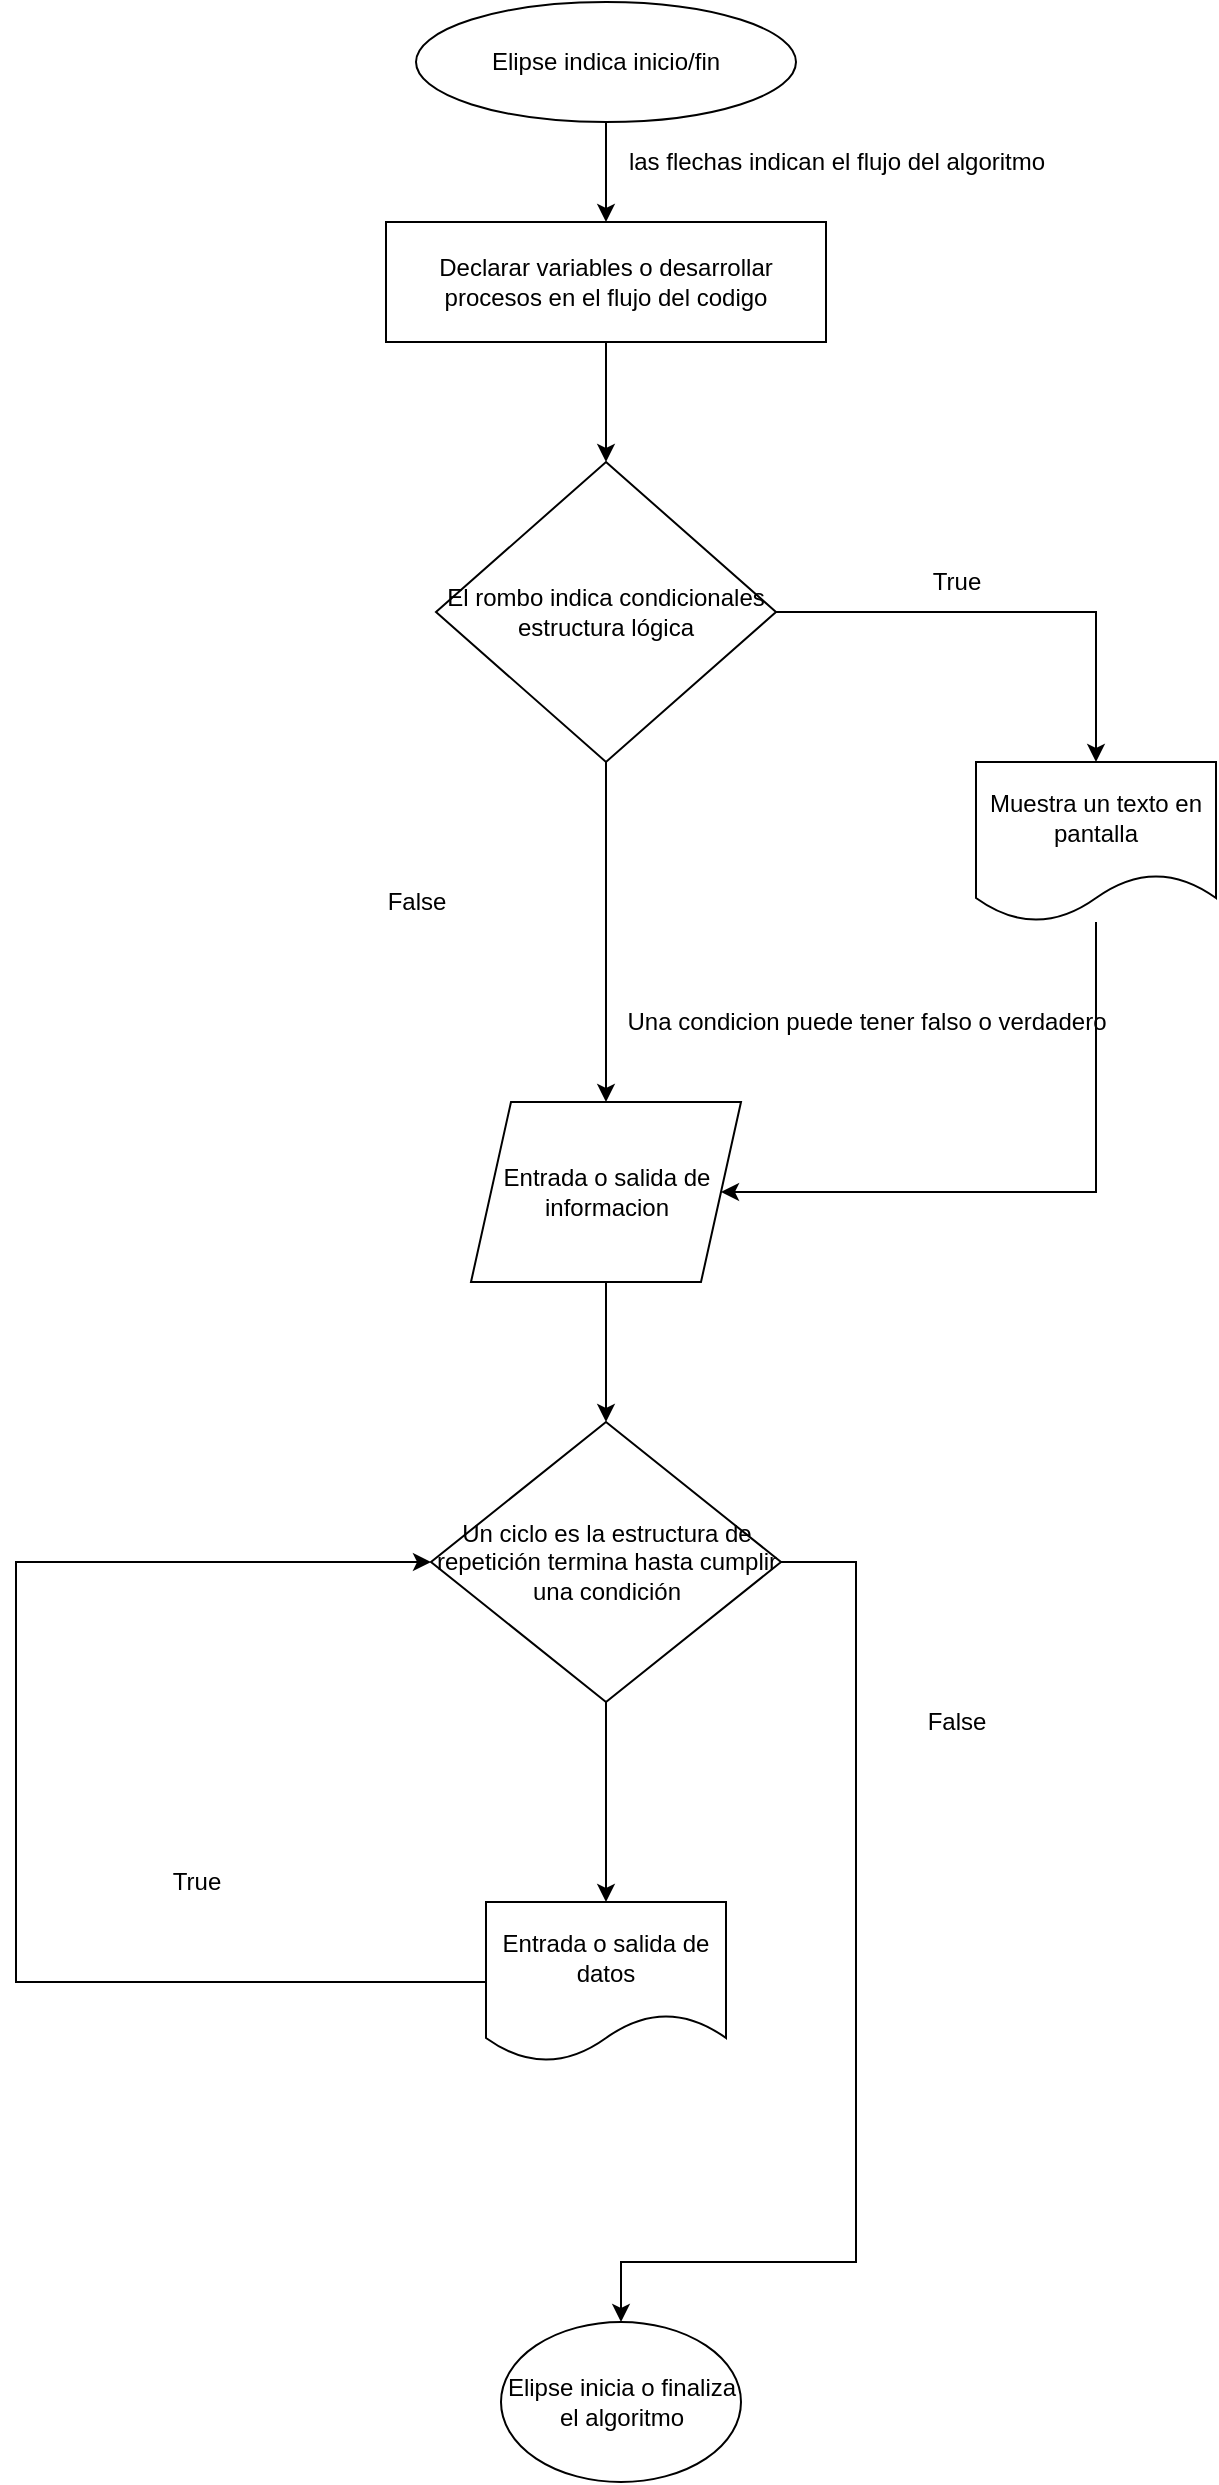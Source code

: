 <mxfile version="16.6.5" type="github">
  <diagram id="YoGDx5lPgGkDC6zVhu_r" name="Page-1">
    <mxGraphModel dx="1038" dy="564" grid="1" gridSize="10" guides="1" tooltips="1" connect="1" arrows="1" fold="1" page="1" pageScale="1" pageWidth="827" pageHeight="1169" math="0" shadow="0">
      <root>
        <mxCell id="0" />
        <mxCell id="1" parent="0" />
        <mxCell id="belqkL5oKVZGwkpgXXdb-6" style="edgeStyle=orthogonalEdgeStyle;rounded=0;orthogonalLoop=1;jettySize=auto;html=1;entryX=0.5;entryY=0;entryDx=0;entryDy=0;" edge="1" parent="1" source="belqkL5oKVZGwkpgXXdb-1" target="belqkL5oKVZGwkpgXXdb-3">
          <mxGeometry relative="1" as="geometry" />
        </mxCell>
        <mxCell id="belqkL5oKVZGwkpgXXdb-1" value="Elipse indica inicio/fin" style="ellipse;whiteSpace=wrap;html=1;" vertex="1" parent="1">
          <mxGeometry x="270" y="60" width="190" height="60" as="geometry" />
        </mxCell>
        <mxCell id="belqkL5oKVZGwkpgXXdb-7" style="edgeStyle=orthogonalEdgeStyle;rounded=0;orthogonalLoop=1;jettySize=auto;html=1;exitX=0.5;exitY=1;exitDx=0;exitDy=0;entryX=0.5;entryY=0;entryDx=0;entryDy=0;" edge="1" parent="1" source="belqkL5oKVZGwkpgXXdb-3" target="belqkL5oKVZGwkpgXXdb-4">
          <mxGeometry relative="1" as="geometry" />
        </mxCell>
        <mxCell id="belqkL5oKVZGwkpgXXdb-3" value="&lt;div&gt;Declarar variables o desarrollar procesos en el flujo del codigo&lt;/div&gt;" style="rounded=0;whiteSpace=wrap;html=1;" vertex="1" parent="1">
          <mxGeometry x="255" y="170" width="220" height="60" as="geometry" />
        </mxCell>
        <mxCell id="belqkL5oKVZGwkpgXXdb-8" style="edgeStyle=orthogonalEdgeStyle;rounded=0;orthogonalLoop=1;jettySize=auto;html=1;exitX=1;exitY=0.5;exitDx=0;exitDy=0;entryX=0.5;entryY=0;entryDx=0;entryDy=0;" edge="1" parent="1" source="belqkL5oKVZGwkpgXXdb-4" target="belqkL5oKVZGwkpgXXdb-5">
          <mxGeometry relative="1" as="geometry" />
        </mxCell>
        <mxCell id="belqkL5oKVZGwkpgXXdb-12" style="edgeStyle=orthogonalEdgeStyle;rounded=0;orthogonalLoop=1;jettySize=auto;html=1;" edge="1" parent="1" source="belqkL5oKVZGwkpgXXdb-4" target="belqkL5oKVZGwkpgXXdb-9">
          <mxGeometry relative="1" as="geometry" />
        </mxCell>
        <mxCell id="belqkL5oKVZGwkpgXXdb-4" value="El rombo indica condicionales estructura lógica" style="rhombus;whiteSpace=wrap;html=1;" vertex="1" parent="1">
          <mxGeometry x="280" y="290" width="170" height="150" as="geometry" />
        </mxCell>
        <mxCell id="belqkL5oKVZGwkpgXXdb-17" style="edgeStyle=orthogonalEdgeStyle;rounded=0;orthogonalLoop=1;jettySize=auto;html=1;entryX=1;entryY=0.5;entryDx=0;entryDy=0;" edge="1" parent="1" source="belqkL5oKVZGwkpgXXdb-5" target="belqkL5oKVZGwkpgXXdb-9">
          <mxGeometry relative="1" as="geometry">
            <Array as="points">
              <mxPoint x="610" y="655" />
            </Array>
          </mxGeometry>
        </mxCell>
        <mxCell id="belqkL5oKVZGwkpgXXdb-5" value="Muestra un texto en pantalla" style="shape=document;whiteSpace=wrap;html=1;boundedLbl=1;" vertex="1" parent="1">
          <mxGeometry x="550" y="440" width="120" height="80" as="geometry" />
        </mxCell>
        <mxCell id="belqkL5oKVZGwkpgXXdb-19" style="edgeStyle=orthogonalEdgeStyle;rounded=0;orthogonalLoop=1;jettySize=auto;html=1;entryX=0.5;entryY=0;entryDx=0;entryDy=0;" edge="1" parent="1" source="belqkL5oKVZGwkpgXXdb-9" target="belqkL5oKVZGwkpgXXdb-18">
          <mxGeometry relative="1" as="geometry" />
        </mxCell>
        <mxCell id="belqkL5oKVZGwkpgXXdb-9" value="Entrada o salida de informacion" style="shape=parallelogram;perimeter=parallelogramPerimeter;whiteSpace=wrap;html=1;fixedSize=1;" vertex="1" parent="1">
          <mxGeometry x="297.5" y="610" width="135" height="90" as="geometry" />
        </mxCell>
        <mxCell id="belqkL5oKVZGwkpgXXdb-13" value="Una condicion puede tener falso o verdadero" style="text;html=1;align=center;verticalAlign=middle;resizable=0;points=[];autosize=1;strokeColor=none;fillColor=none;" vertex="1" parent="1">
          <mxGeometry x="370" y="560" width="250" height="20" as="geometry" />
        </mxCell>
        <mxCell id="belqkL5oKVZGwkpgXXdb-15" value="True" style="text;html=1;align=center;verticalAlign=middle;resizable=0;points=[];autosize=1;strokeColor=none;fillColor=none;" vertex="1" parent="1">
          <mxGeometry x="520" y="340" width="40" height="20" as="geometry" />
        </mxCell>
        <mxCell id="belqkL5oKVZGwkpgXXdb-16" value="False" style="text;html=1;align=center;verticalAlign=middle;resizable=0;points=[];autosize=1;strokeColor=none;fillColor=none;" vertex="1" parent="1">
          <mxGeometry x="250" y="500" width="40" height="20" as="geometry" />
        </mxCell>
        <mxCell id="belqkL5oKVZGwkpgXXdb-21" style="edgeStyle=orthogonalEdgeStyle;rounded=0;orthogonalLoop=1;jettySize=auto;html=1;entryX=0.5;entryY=0;entryDx=0;entryDy=0;" edge="1" parent="1" source="belqkL5oKVZGwkpgXXdb-18" target="belqkL5oKVZGwkpgXXdb-20">
          <mxGeometry relative="1" as="geometry" />
        </mxCell>
        <mxCell id="belqkL5oKVZGwkpgXXdb-25" style="edgeStyle=orthogonalEdgeStyle;rounded=0;orthogonalLoop=1;jettySize=auto;html=1;entryX=0.5;entryY=0;entryDx=0;entryDy=0;" edge="1" parent="1" source="belqkL5oKVZGwkpgXXdb-18" target="belqkL5oKVZGwkpgXXdb-24">
          <mxGeometry relative="1" as="geometry">
            <Array as="points">
              <mxPoint x="490" y="840" />
              <mxPoint x="490" y="1190" />
            </Array>
          </mxGeometry>
        </mxCell>
        <mxCell id="belqkL5oKVZGwkpgXXdb-18" value="Un ciclo es la estructura de repetición termina hasta cumplir una condición" style="rhombus;whiteSpace=wrap;html=1;" vertex="1" parent="1">
          <mxGeometry x="277.5" y="770" width="175" height="140" as="geometry" />
        </mxCell>
        <mxCell id="belqkL5oKVZGwkpgXXdb-22" style="edgeStyle=orthogonalEdgeStyle;rounded=0;orthogonalLoop=1;jettySize=auto;html=1;entryX=0;entryY=0.5;entryDx=0;entryDy=0;" edge="1" parent="1" source="belqkL5oKVZGwkpgXXdb-20" target="belqkL5oKVZGwkpgXXdb-18">
          <mxGeometry relative="1" as="geometry">
            <mxPoint x="210" y="970" as="targetPoint" />
            <Array as="points">
              <mxPoint x="70" y="1050" />
              <mxPoint x="70" y="840" />
            </Array>
          </mxGeometry>
        </mxCell>
        <mxCell id="belqkL5oKVZGwkpgXXdb-20" value="Entrada o salida de datos" style="shape=document;whiteSpace=wrap;html=1;boundedLbl=1;" vertex="1" parent="1">
          <mxGeometry x="305" y="1010" width="120" height="80" as="geometry" />
        </mxCell>
        <mxCell id="belqkL5oKVZGwkpgXXdb-23" value="True" style="text;html=1;align=center;verticalAlign=middle;resizable=0;points=[];autosize=1;strokeColor=none;fillColor=none;" vertex="1" parent="1">
          <mxGeometry x="140" y="990" width="40" height="20" as="geometry" />
        </mxCell>
        <mxCell id="belqkL5oKVZGwkpgXXdb-24" value="Elipse inicia o finaliza el algoritmo" style="ellipse;whiteSpace=wrap;html=1;" vertex="1" parent="1">
          <mxGeometry x="312.5" y="1220" width="120" height="80" as="geometry" />
        </mxCell>
        <mxCell id="belqkL5oKVZGwkpgXXdb-26" value="False" style="text;html=1;align=center;verticalAlign=middle;resizable=0;points=[];autosize=1;strokeColor=none;fillColor=none;" vertex="1" parent="1">
          <mxGeometry x="520" y="910" width="40" height="20" as="geometry" />
        </mxCell>
        <mxCell id="belqkL5oKVZGwkpgXXdb-27" value="las flechas indican el flujo del algoritmo" style="text;html=1;align=center;verticalAlign=middle;resizable=0;points=[];autosize=1;strokeColor=none;fillColor=none;" vertex="1" parent="1">
          <mxGeometry x="370" y="130" width="220" height="20" as="geometry" />
        </mxCell>
      </root>
    </mxGraphModel>
  </diagram>
</mxfile>
